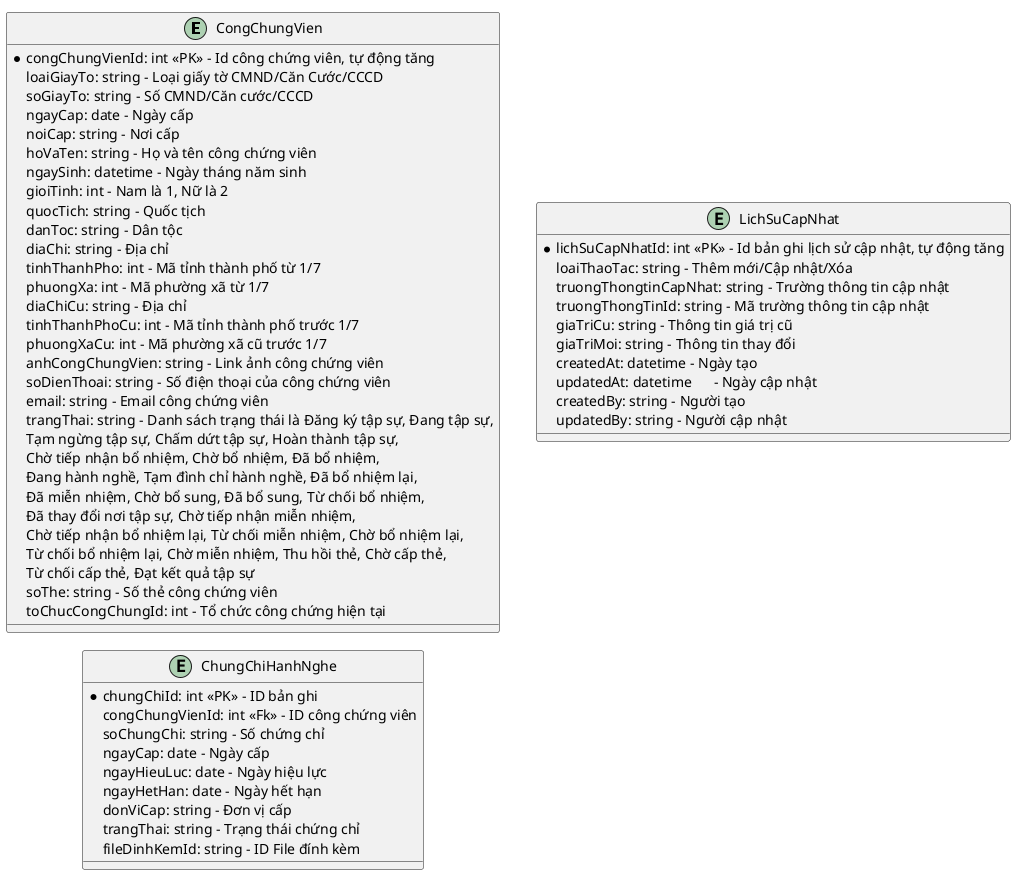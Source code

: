@startuml ldm
!pragma layout smetana
left to right direction

entity CongChungVien
entity ChungChiHanhNghe
entity LichSuCapNhat

entity CongChungVien {
  *congChungVienId: int <<PK>> - Id công chứng viên, tự động tăng
  loaiGiayTo: string - Loại giấy tờ CMND/Căn Cước/CCCD
  soGiayTo: string - Số CMND/Căn cước/CCCD 
  ngayCap: date - Ngày cấp
  noiCap: string - Nơi cấp
  hoVaTen: string - Họ và tên công chứng viên
  ngaySinh: datetime - Ngày tháng năm sinh
  gioiTinh: int - Nam là 1, Nữ là 2
  quocTich: string - Quốc tịch
  danToc: string - Dân tộc
  diaChi: string - Địa chỉ
  tinhThanhPho: int - Mã tỉnh thành phố từ 1/7
  phuongXa: int - Mã phường xã từ 1/7
  diaChiCu: string - Địa chỉ
  tinhThanhPhoCu: int - Mã tỉnh thành phố trước 1/7
  phuongXaCu: int - Mã phường xã cũ trước 1/7
  anhCongChungVien: string - Link ảnh công chứng viên
  soDienThoai: string - Số điện thoại của công chứng viên
  email: string - Email công chứng viên
  trangThai: string - Danh sách trạng thái là Đăng ký tập sự, Đang tập sự, 
    Tạm ngừng tập sự, Chấm dứt tập sự, Hoàn thành tập sự, 
    Chờ tiếp nhận bổ nhiệm, Chờ bổ nhiệm, Đã bổ nhiệm, 
    Đang hành nghề, Tạm đình chỉ hành nghề, Đã bổ nhiệm lại, 
    Đã miễn nhiệm, Chờ bổ sung, Đã bổ sung, Từ chối bổ nhiệm, 
    Đã thay đổi nơi tập sự, Chờ tiếp nhận miễn nhiệm, 
    Chờ tiếp nhận bổ nhiệm lại, Từ chối miễn nhiệm, Chờ bổ nhiệm lại, 
    Từ chối bổ nhiệm lại, Chờ miễn nhiệm, Thu hồi thẻ, Chờ cấp thẻ, 
    Từ chối cấp thẻ, Đạt kết quả tập sự
  soThe: string - Số thẻ công chứng viên
  toChucCongChungId: int - Tổ chức công chứng hiện tại
}

entity ChungChiHanhNghe {
  *chungChiId: int <<PK>> - ID bản ghi
  congChungVienId: int <<Fk>> - ID công chứng viên
  soChungChi: string - Số chứng chỉ
  ngayCap: date - Ngày cấp
  ngayHieuLuc: date - Ngày hiệu lực
  ngayHetHan: date - Ngày hết hạn
  donViCap: string - Đơn vị cấp
  trangThai: string - Trạng thái chứng chỉ
  fileDinhKemId: string - ID File đính kèm
}

entity LichSuCapNhat {
  *lichSuCapNhatId: int <<PK>> - Id bản ghi lịch sử cập nhật, tự động tăng
  loaiThaoTac: string - Thêm mới/Cập nhật/Xóa
  truongThongtinCapNhat: string - Trường thông tin cập nhật
  truongThongTinId: string - Mã trường thông tin cập nhật
  giaTriCu: string - Thông tin giá trị cũ
  giaTriMoi: string - Thông tin thay đổi
  createdAt: datetime - Ngày tạo
  updatedAt: datetime      - Ngày cập nhật
  createdBy: string - Người tạo
  updatedBy: string - Người cập nhật
}

@enduml
